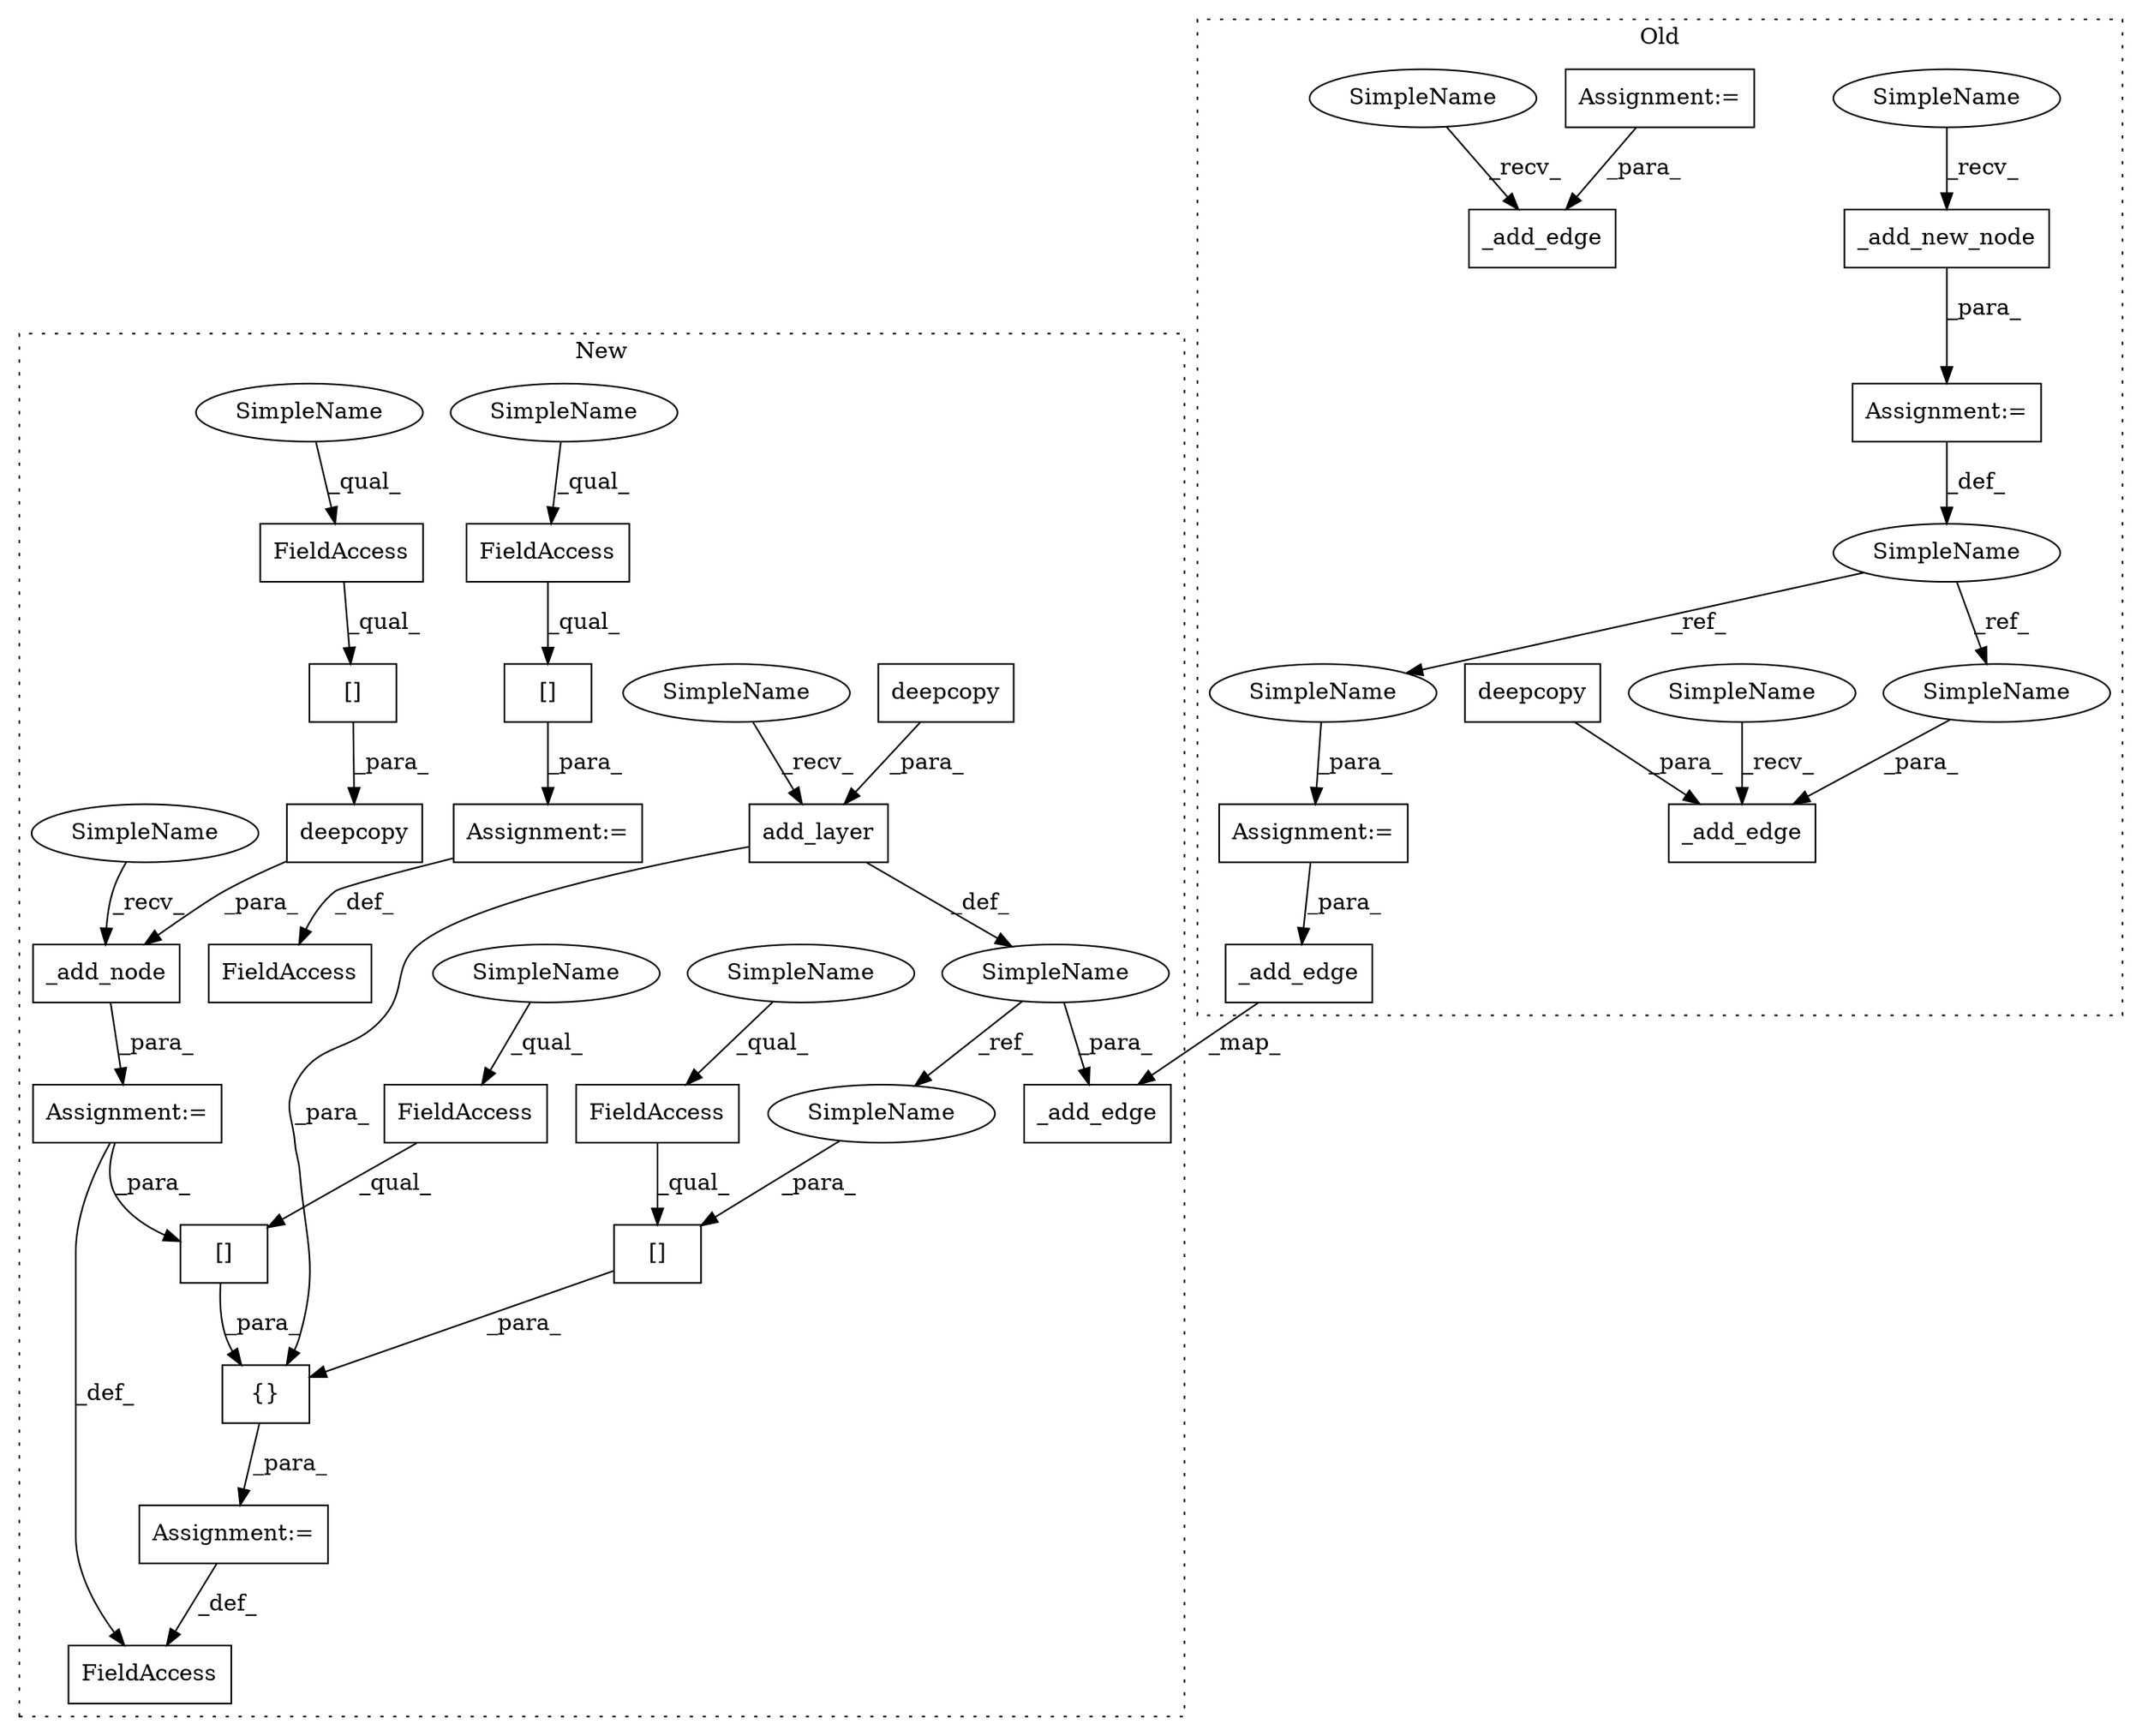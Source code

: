 digraph G {
subgraph cluster0 {
1 [label="_add_edge" a="32" s="19568,19608" l="10,1" shape="box"];
3 [label="_add_new_node" a="32" s="18088" l="15" shape="box"];
9 [label="Assignment:=" a="7" s="18226" l="1" shape="box"];
15 [label="_add_edge" a="32" s="19620,19663" l="10,1" shape="box"];
22 [label="Assignment:=" a="7" s="18082" l="1" shape="box"];
23 [label="_add_edge" a="32" s="18116,18168" l="10,1" shape="box"];
24 [label="SimpleName" a="42" s="18071" l="11" shape="ellipse"];
25 [label="Assignment:=" a="7" s="18191" l="1" shape="box"];
26 [label="deepcopy" a="32" s="18126,18140" l="9,1" shape="box"];
30 [label="SimpleName" a="42" s="18192" l="11" shape="ellipse"];
31 [label="SimpleName" a="42" s="18157" l="11" shape="ellipse"];
32 [label="SimpleName" a="42" s="18083" l="4" shape="ellipse"];
33 [label="SimpleName" a="42" s="19563" l="4" shape="ellipse"];
34 [label="SimpleName" a="42" s="18111" l="4" shape="ellipse"];
label = "Old";
style="dotted";
}
subgraph cluster1 {
2 [label="add_layer" a="32" s="18521,18581" l="10,1" shape="box"];
4 [label="FieldAccess" a="22" s="18832" l="14" shape="box"];
5 [label="FieldAccess" a="22" s="19065" l="14" shape="box"];
6 [label="deepcopy" a="32" s="18531,18565" l="9,1" shape="box"];
7 [label="[]" a="2" s="18832,18864" l="15,1" shape="box"];
8 [label="Assignment:=" a="7" s="19009" l="1" shape="box"];
10 [label="_add_node" a="32" s="18813,18866" l="10,1" shape="box"];
11 [label="[]" a="2" s="19065,19094" l="15,1" shape="box"];
12 [label="{}" a="4" s="19027,19095" l="1,1" shape="box"];
13 [label="[]" a="2" s="19028,19063" l="15,1" shape="box"];
14 [label="_add_edge" a="32" s="19259,19318" l="10,1" shape="box"];
16 [label="SimpleName" a="42" s="18501" l="14" shape="ellipse"];
17 [label="FieldAccess" a="22" s="18991" l="18" shape="box"];
18 [label="FieldAccess" a="22" s="19028" l="14" shape="box"];
19 [label="FieldAccess" a="22" s="19560" l="14" shape="box"];
20 [label="[]" a="2" s="19560,19596" l="15,1" shape="box"];
21 [label="deepcopy" a="32" s="18823,18865" l="9,1" shape="box"];
27 [label="Assignment:=" a="7" s="19559" l="1" shape="box"];
28 [label="FieldAccess" a="22" s="19539" l="20" shape="box"];
29 [label="Assignment:=" a="7" s="18807" l="1" shape="box"];
35 [label="SimpleName" a="42" s="18832" l="4" shape="ellipse"];
36 [label="SimpleName" a="42" s="19028" l="4" shape="ellipse"];
37 [label="SimpleName" a="42" s="19560" l="4" shape="ellipse"];
38 [label="SimpleName" a="42" s="18808" l="4" shape="ellipse"];
39 [label="SimpleName" a="42" s="18516" l="4" shape="ellipse"];
40 [label="SimpleName" a="42" s="19065" l="4" shape="ellipse"];
41 [label="SimpleName" a="42" s="19080" l="14" shape="ellipse"];
label = "New";
style="dotted";
}
2 -> 16 [label="_def_"];
2 -> 12 [label="_para_"];
3 -> 22 [label="_para_"];
4 -> 7 [label="_qual_"];
5 -> 11 [label="_qual_"];
6 -> 2 [label="_para_"];
7 -> 21 [label="_para_"];
8 -> 17 [label="_def_"];
9 -> 1 [label="_para_"];
10 -> 29 [label="_para_"];
11 -> 12 [label="_para_"];
12 -> 8 [label="_para_"];
13 -> 12 [label="_para_"];
15 -> 14 [label="_map_"];
16 -> 41 [label="_ref_"];
16 -> 14 [label="_para_"];
18 -> 13 [label="_qual_"];
19 -> 20 [label="_qual_"];
20 -> 27 [label="_para_"];
21 -> 10 [label="_para_"];
22 -> 24 [label="_def_"];
24 -> 31 [label="_ref_"];
24 -> 30 [label="_ref_"];
25 -> 15 [label="_para_"];
26 -> 23 [label="_para_"];
27 -> 28 [label="_def_"];
29 -> 13 [label="_para_"];
29 -> 17 [label="_def_"];
30 -> 25 [label="_para_"];
31 -> 23 [label="_para_"];
32 -> 3 [label="_recv_"];
33 -> 1 [label="_recv_"];
34 -> 23 [label="_recv_"];
35 -> 4 [label="_qual_"];
36 -> 18 [label="_qual_"];
37 -> 19 [label="_qual_"];
38 -> 10 [label="_recv_"];
39 -> 2 [label="_recv_"];
40 -> 5 [label="_qual_"];
41 -> 11 [label="_para_"];
}